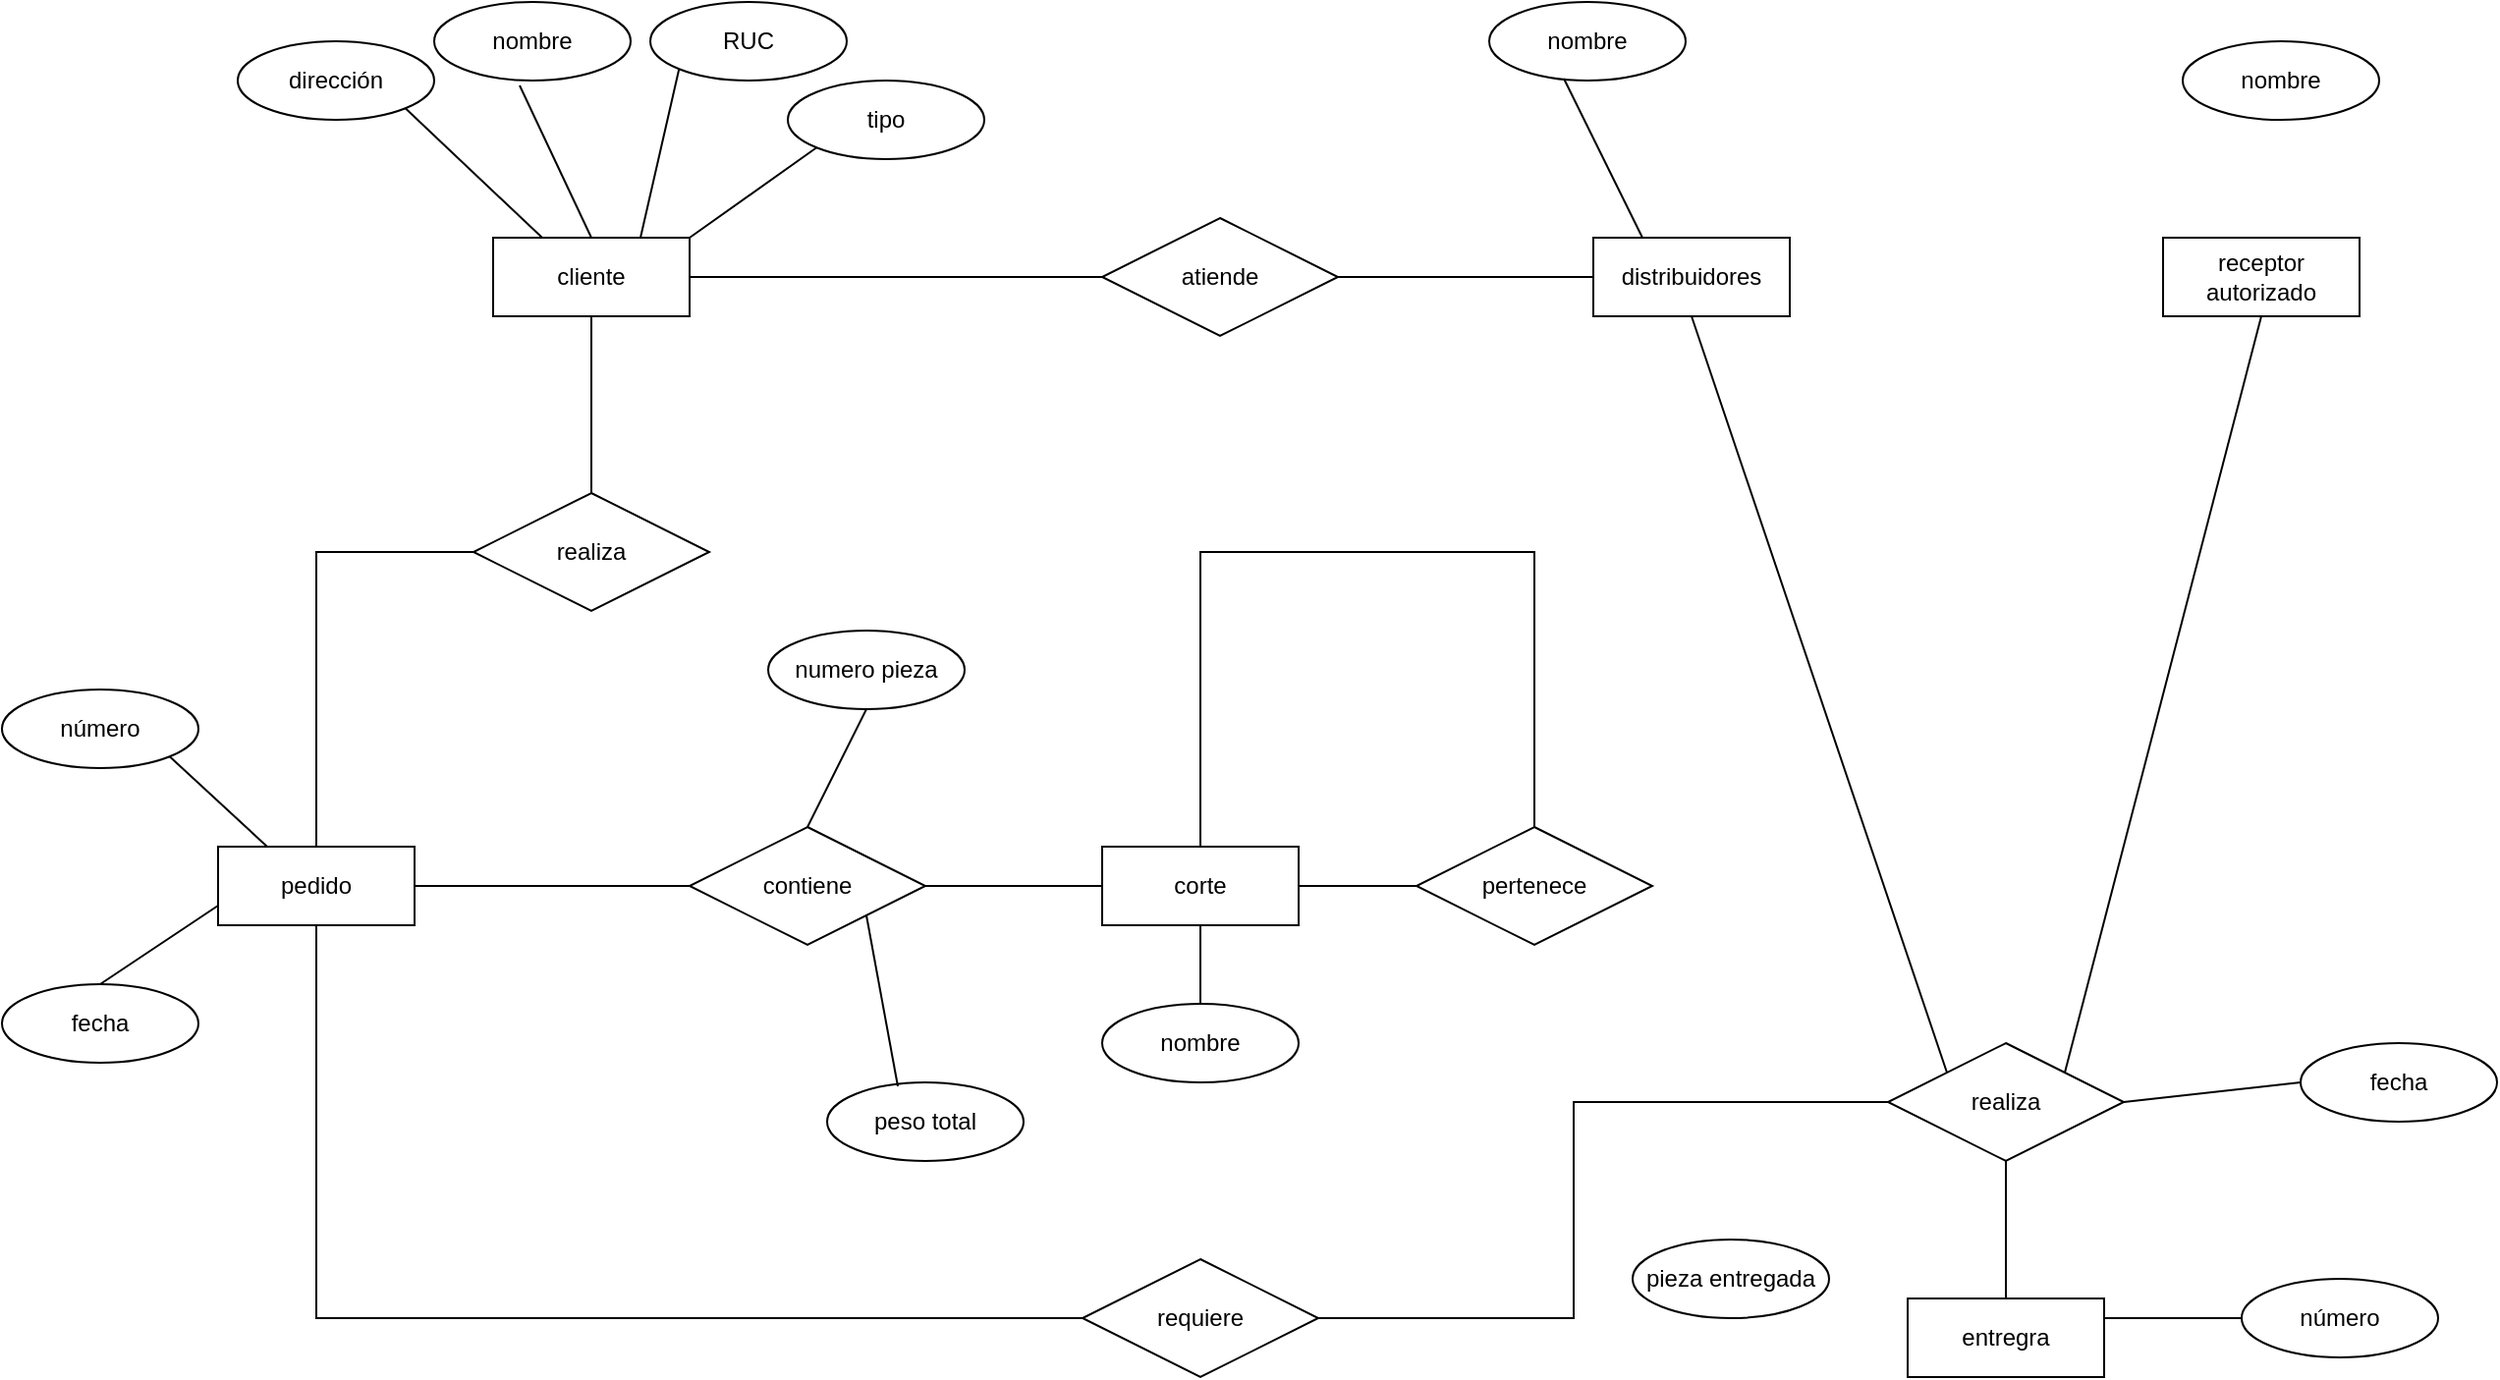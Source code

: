 <mxfile version="26.0.14">
  <diagram name="Página-1" id="L3eEyD7okw7usRemTyvi">
    <mxGraphModel dx="2410" dy="1034" grid="1" gridSize="10" guides="1" tooltips="1" connect="1" arrows="1" fold="1" page="1" pageScale="1" pageWidth="1654" pageHeight="1169" math="0" shadow="0">
      <root>
        <mxCell id="0" />
        <mxCell id="1" parent="0" />
        <mxCell id="PkF4_S0_voqU8PSSqdFw-2" value="cliente" style="whiteSpace=wrap;html=1;align=center;" vertex="1" parent="1">
          <mxGeometry x="220" y="370" width="100" height="40" as="geometry" />
        </mxCell>
        <mxCell id="PkF4_S0_voqU8PSSqdFw-3" value="nombre" style="ellipse;whiteSpace=wrap;html=1;align=center;" vertex="1" parent="1">
          <mxGeometry x="190" y="250" width="100" height="40" as="geometry" />
        </mxCell>
        <mxCell id="PkF4_S0_voqU8PSSqdFw-4" value="dirección" style="ellipse;whiteSpace=wrap;html=1;align=center;" vertex="1" parent="1">
          <mxGeometry x="90" y="270" width="100" height="40" as="geometry" />
        </mxCell>
        <mxCell id="PkF4_S0_voqU8PSSqdFw-5" value="RUC" style="ellipse;whiteSpace=wrap;html=1;align=center;" vertex="1" parent="1">
          <mxGeometry x="300" y="250" width="100" height="40" as="geometry" />
        </mxCell>
        <mxCell id="PkF4_S0_voqU8PSSqdFw-6" value="" style="endArrow=none;html=1;rounded=0;exitX=1;exitY=1;exitDx=0;exitDy=0;entryX=0.25;entryY=0;entryDx=0;entryDy=0;" edge="1" parent="1" source="PkF4_S0_voqU8PSSqdFw-4" target="PkF4_S0_voqU8PSSqdFw-2">
          <mxGeometry relative="1" as="geometry">
            <mxPoint x="190" y="390" as="sourcePoint" />
            <mxPoint x="350" y="390" as="targetPoint" />
          </mxGeometry>
        </mxCell>
        <mxCell id="PkF4_S0_voqU8PSSqdFw-7" value="" style="endArrow=none;html=1;rounded=0;exitX=0.435;exitY=1.063;exitDx=0;exitDy=0;exitPerimeter=0;entryX=0.5;entryY=0;entryDx=0;entryDy=0;" edge="1" parent="1" source="PkF4_S0_voqU8PSSqdFw-3" target="PkF4_S0_voqU8PSSqdFw-2">
          <mxGeometry relative="1" as="geometry">
            <mxPoint x="190" y="390" as="sourcePoint" />
            <mxPoint x="350" y="390" as="targetPoint" />
          </mxGeometry>
        </mxCell>
        <mxCell id="PkF4_S0_voqU8PSSqdFw-8" value="" style="endArrow=none;html=1;rounded=0;entryX=0;entryY=1;entryDx=0;entryDy=0;exitX=0.75;exitY=0;exitDx=0;exitDy=0;" edge="1" parent="1" source="PkF4_S0_voqU8PSSqdFw-2" target="PkF4_S0_voqU8PSSqdFw-5">
          <mxGeometry relative="1" as="geometry">
            <mxPoint x="190" y="390" as="sourcePoint" />
            <mxPoint x="350" y="390" as="targetPoint" />
          </mxGeometry>
        </mxCell>
        <mxCell id="PkF4_S0_voqU8PSSqdFw-9" value="tipo" style="ellipse;whiteSpace=wrap;html=1;align=center;" vertex="1" parent="1">
          <mxGeometry x="370" y="290" width="100" height="40" as="geometry" />
        </mxCell>
        <mxCell id="PkF4_S0_voqU8PSSqdFw-10" value="" style="endArrow=none;html=1;rounded=0;exitX=0;exitY=1;exitDx=0;exitDy=0;entryX=1;entryY=0;entryDx=0;entryDy=0;" edge="1" parent="1" source="PkF4_S0_voqU8PSSqdFw-9" target="PkF4_S0_voqU8PSSqdFw-2">
          <mxGeometry relative="1" as="geometry">
            <mxPoint x="190" y="390" as="sourcePoint" />
            <mxPoint x="350" y="390" as="targetPoint" />
          </mxGeometry>
        </mxCell>
        <mxCell id="PkF4_S0_voqU8PSSqdFw-11" value="pedido" style="whiteSpace=wrap;html=1;align=center;" vertex="1" parent="1">
          <mxGeometry x="80" y="680" width="100" height="40" as="geometry" />
        </mxCell>
        <mxCell id="PkF4_S0_voqU8PSSqdFw-12" value="número" style="ellipse;whiteSpace=wrap;html=1;align=center;" vertex="1" parent="1">
          <mxGeometry x="-30" y="600" width="100" height="40" as="geometry" />
        </mxCell>
        <mxCell id="PkF4_S0_voqU8PSSqdFw-13" value="fecha" style="ellipse;whiteSpace=wrap;html=1;align=center;" vertex="1" parent="1">
          <mxGeometry x="-30" y="750" width="100" height="40" as="geometry" />
        </mxCell>
        <mxCell id="PkF4_S0_voqU8PSSqdFw-14" value="" style="endArrow=none;html=1;rounded=0;exitX=1;exitY=1;exitDx=0;exitDy=0;entryX=0.25;entryY=0;entryDx=0;entryDy=0;" edge="1" parent="1" source="PkF4_S0_voqU8PSSqdFw-12" target="PkF4_S0_voqU8PSSqdFw-11">
          <mxGeometry relative="1" as="geometry">
            <mxPoint x="60" y="500" as="sourcePoint" />
            <mxPoint x="220" y="500" as="targetPoint" />
          </mxGeometry>
        </mxCell>
        <mxCell id="PkF4_S0_voqU8PSSqdFw-15" value="" style="endArrow=none;html=1;rounded=0;exitX=0;exitY=0.75;exitDx=0;exitDy=0;entryX=0.5;entryY=0;entryDx=0;entryDy=0;" edge="1" parent="1" source="PkF4_S0_voqU8PSSqdFw-11" target="PkF4_S0_voqU8PSSqdFw-13">
          <mxGeometry relative="1" as="geometry">
            <mxPoint x="60" y="500" as="sourcePoint" />
            <mxPoint x="220" y="500" as="targetPoint" />
          </mxGeometry>
        </mxCell>
        <mxCell id="PkF4_S0_voqU8PSSqdFw-16" value="corte" style="whiteSpace=wrap;html=1;align=center;" vertex="1" parent="1">
          <mxGeometry x="530" y="680" width="100" height="40" as="geometry" />
        </mxCell>
        <mxCell id="PkF4_S0_voqU8PSSqdFw-17" value="pertenece" style="shape=rhombus;perimeter=rhombusPerimeter;whiteSpace=wrap;html=1;align=center;" vertex="1" parent="1">
          <mxGeometry x="690" y="670" width="120" height="60" as="geometry" />
        </mxCell>
        <mxCell id="PkF4_S0_voqU8PSSqdFw-20" value="" style="endArrow=none;html=1;rounded=0;entryX=0;entryY=0.5;entryDx=0;entryDy=0;exitX=1;exitY=0.5;exitDx=0;exitDy=0;" edge="1" parent="1" source="PkF4_S0_voqU8PSSqdFw-16" target="PkF4_S0_voqU8PSSqdFw-17">
          <mxGeometry relative="1" as="geometry">
            <mxPoint x="230" y="550" as="sourcePoint" />
            <mxPoint x="390" y="550" as="targetPoint" />
          </mxGeometry>
        </mxCell>
        <mxCell id="PkF4_S0_voqU8PSSqdFw-21" value="" style="endArrow=none;html=1;rounded=0;entryX=0.5;entryY=0;entryDx=0;entryDy=0;exitX=0.5;exitY=0;exitDx=0;exitDy=0;" edge="1" parent="1" source="PkF4_S0_voqU8PSSqdFw-16" target="PkF4_S0_voqU8PSSqdFw-17">
          <mxGeometry relative="1" as="geometry">
            <mxPoint x="230" y="550" as="sourcePoint" />
            <mxPoint x="390" y="550" as="targetPoint" />
            <Array as="points">
              <mxPoint x="580" y="530" />
              <mxPoint x="750" y="530" />
            </Array>
          </mxGeometry>
        </mxCell>
        <mxCell id="PkF4_S0_voqU8PSSqdFw-22" value="nombre" style="ellipse;whiteSpace=wrap;html=1;align=center;" vertex="1" parent="1">
          <mxGeometry x="530" y="760" width="100" height="40" as="geometry" />
        </mxCell>
        <mxCell id="PkF4_S0_voqU8PSSqdFw-23" value="" style="endArrow=none;html=1;rounded=0;exitX=0.5;exitY=1;exitDx=0;exitDy=0;" edge="1" parent="1" source="PkF4_S0_voqU8PSSqdFw-16" target="PkF4_S0_voqU8PSSqdFw-22">
          <mxGeometry relative="1" as="geometry">
            <mxPoint x="550" y="640" as="sourcePoint" />
            <mxPoint x="710" y="640" as="targetPoint" />
          </mxGeometry>
        </mxCell>
        <mxCell id="PkF4_S0_voqU8PSSqdFw-24" value="distribuidores" style="whiteSpace=wrap;html=1;align=center;" vertex="1" parent="1">
          <mxGeometry x="780" y="370" width="100" height="40" as="geometry" />
        </mxCell>
        <mxCell id="PkF4_S0_voqU8PSSqdFw-25" value="nombre" style="ellipse;whiteSpace=wrap;html=1;align=center;" vertex="1" parent="1">
          <mxGeometry x="727" y="250" width="100" height="40" as="geometry" />
        </mxCell>
        <mxCell id="PkF4_S0_voqU8PSSqdFw-28" value="" style="endArrow=none;html=1;rounded=0;entryX=0.25;entryY=0;entryDx=0;entryDy=0;exitX=0.38;exitY=0.975;exitDx=0;exitDy=0;exitPerimeter=0;" edge="1" parent="1" source="PkF4_S0_voqU8PSSqdFw-25" target="PkF4_S0_voqU8PSSqdFw-24">
          <mxGeometry relative="1" as="geometry">
            <mxPoint x="750" y="394.14" as="sourcePoint" />
            <mxPoint x="910" y="394.14" as="targetPoint" />
          </mxGeometry>
        </mxCell>
        <mxCell id="PkF4_S0_voqU8PSSqdFw-30" value="entregra" style="whiteSpace=wrap;html=1;align=center;" vertex="1" parent="1">
          <mxGeometry x="940" y="910" width="100" height="40" as="geometry" />
        </mxCell>
        <mxCell id="PkF4_S0_voqU8PSSqdFw-31" value="número" style="ellipse;whiteSpace=wrap;html=1;align=center;" vertex="1" parent="1">
          <mxGeometry x="1110" y="900" width="100" height="40" as="geometry" />
        </mxCell>
        <mxCell id="PkF4_S0_voqU8PSSqdFw-33" value="" style="endArrow=none;html=1;rounded=0;entryX=0;entryY=0.5;entryDx=0;entryDy=0;exitX=1;exitY=0.25;exitDx=0;exitDy=0;" edge="1" parent="1" source="PkF4_S0_voqU8PSSqdFw-30" target="PkF4_S0_voqU8PSSqdFw-31">
          <mxGeometry relative="1" as="geometry">
            <mxPoint x="1050" y="680" as="sourcePoint" />
            <mxPoint x="1055" y="610" as="targetPoint" />
          </mxGeometry>
        </mxCell>
        <mxCell id="PkF4_S0_voqU8PSSqdFw-34" value="receptor autorizado" style="whiteSpace=wrap;html=1;align=center;" vertex="1" parent="1">
          <mxGeometry x="1070" y="370" width="100" height="40" as="geometry" />
        </mxCell>
        <mxCell id="PkF4_S0_voqU8PSSqdFw-35" value="nombre" style="ellipse;whiteSpace=wrap;html=1;align=center;" vertex="1" parent="1">
          <mxGeometry x="1080" y="270" width="100" height="40" as="geometry" />
        </mxCell>
        <mxCell id="PkF4_S0_voqU8PSSqdFw-49" value="realiza" style="shape=rhombus;perimeter=rhombusPerimeter;whiteSpace=wrap;html=1;align=center;" vertex="1" parent="1">
          <mxGeometry x="210" y="500" width="120" height="60" as="geometry" />
        </mxCell>
        <mxCell id="PkF4_S0_voqU8PSSqdFw-50" value="" style="endArrow=none;html=1;rounded=0;entryX=0.5;entryY=1;entryDx=0;entryDy=0;" edge="1" parent="1" source="PkF4_S0_voqU8PSSqdFw-49" target="PkF4_S0_voqU8PSSqdFw-2">
          <mxGeometry relative="1" as="geometry">
            <mxPoint x="340" y="630" as="sourcePoint" />
            <mxPoint x="500" y="630" as="targetPoint" />
          </mxGeometry>
        </mxCell>
        <mxCell id="PkF4_S0_voqU8PSSqdFw-51" value="" style="endArrow=none;html=1;rounded=0;entryX=0;entryY=0.5;entryDx=0;entryDy=0;exitX=0.5;exitY=0;exitDx=0;exitDy=0;" edge="1" parent="1" source="PkF4_S0_voqU8PSSqdFw-11" target="PkF4_S0_voqU8PSSqdFw-49">
          <mxGeometry relative="1" as="geometry">
            <mxPoint x="340" y="630" as="sourcePoint" />
            <mxPoint x="500" y="630" as="targetPoint" />
            <Array as="points">
              <mxPoint x="130" y="530" />
            </Array>
          </mxGeometry>
        </mxCell>
        <mxCell id="PkF4_S0_voqU8PSSqdFw-53" value="contiene" style="shape=rhombus;perimeter=rhombusPerimeter;whiteSpace=wrap;html=1;align=center;" vertex="1" parent="1">
          <mxGeometry x="320" y="670" width="120" height="60" as="geometry" />
        </mxCell>
        <mxCell id="PkF4_S0_voqU8PSSqdFw-54" value="" style="endArrow=none;html=1;rounded=0;exitX=1;exitY=0.5;exitDx=0;exitDy=0;entryX=0;entryY=0.5;entryDx=0;entryDy=0;" edge="1" parent="1" source="PkF4_S0_voqU8PSSqdFw-11" target="PkF4_S0_voqU8PSSqdFw-53">
          <mxGeometry relative="1" as="geometry">
            <mxPoint x="350" y="690" as="sourcePoint" />
            <mxPoint x="510" y="690" as="targetPoint" />
          </mxGeometry>
        </mxCell>
        <mxCell id="PkF4_S0_voqU8PSSqdFw-55" value="" style="endArrow=none;html=1;rounded=0;entryX=0;entryY=0.5;entryDx=0;entryDy=0;" edge="1" parent="1" target="PkF4_S0_voqU8PSSqdFw-16">
          <mxGeometry relative="1" as="geometry">
            <mxPoint x="440" y="700" as="sourcePoint" />
            <mxPoint x="330" y="710" as="targetPoint" />
          </mxGeometry>
        </mxCell>
        <mxCell id="PkF4_S0_voqU8PSSqdFw-56" value="atiende" style="shape=rhombus;perimeter=rhombusPerimeter;whiteSpace=wrap;html=1;align=center;" vertex="1" parent="1">
          <mxGeometry x="530" y="360" width="120" height="60" as="geometry" />
        </mxCell>
        <mxCell id="PkF4_S0_voqU8PSSqdFw-57" value="" style="endArrow=none;html=1;rounded=0;entryX=0;entryY=0.5;entryDx=0;entryDy=0;exitX=1;exitY=0.5;exitDx=0;exitDy=0;" edge="1" parent="1" source="PkF4_S0_voqU8PSSqdFw-2" target="PkF4_S0_voqU8PSSqdFw-56">
          <mxGeometry relative="1" as="geometry">
            <mxPoint x="500" y="640" as="sourcePoint" />
            <mxPoint x="660" y="640" as="targetPoint" />
          </mxGeometry>
        </mxCell>
        <mxCell id="PkF4_S0_voqU8PSSqdFw-58" value="" style="endArrow=none;html=1;rounded=0;entryX=0;entryY=0.5;entryDx=0;entryDy=0;exitX=1;exitY=0.5;exitDx=0;exitDy=0;" edge="1" parent="1" source="PkF4_S0_voqU8PSSqdFw-56" target="PkF4_S0_voqU8PSSqdFw-24">
          <mxGeometry relative="1" as="geometry">
            <mxPoint x="330" y="400" as="sourcePoint" />
            <mxPoint x="540" y="400" as="targetPoint" />
          </mxGeometry>
        </mxCell>
        <mxCell id="PkF4_S0_voqU8PSSqdFw-59" value="realiza" style="shape=rhombus;perimeter=rhombusPerimeter;whiteSpace=wrap;html=1;align=center;" vertex="1" parent="1">
          <mxGeometry x="930" y="780" width="120" height="60" as="geometry" />
        </mxCell>
        <mxCell id="PkF4_S0_voqU8PSSqdFw-60" value="" style="endArrow=none;html=1;rounded=0;exitX=0.5;exitY=1;exitDx=0;exitDy=0;entryX=0;entryY=0;entryDx=0;entryDy=0;" edge="1" parent="1" source="PkF4_S0_voqU8PSSqdFw-24" target="PkF4_S0_voqU8PSSqdFw-59">
          <mxGeometry relative="1" as="geometry">
            <mxPoint x="1030" y="700" as="sourcePoint" />
            <mxPoint x="1190" y="700" as="targetPoint" />
          </mxGeometry>
        </mxCell>
        <mxCell id="PkF4_S0_voqU8PSSqdFw-61" value="" style="endArrow=none;html=1;rounded=0;entryX=1;entryY=0;entryDx=0;entryDy=0;exitX=0.5;exitY=1;exitDx=0;exitDy=0;" edge="1" parent="1" source="PkF4_S0_voqU8PSSqdFw-34" target="PkF4_S0_voqU8PSSqdFw-59">
          <mxGeometry relative="1" as="geometry">
            <mxPoint x="1030" y="700" as="sourcePoint" />
            <mxPoint x="1190" y="700" as="targetPoint" />
          </mxGeometry>
        </mxCell>
        <mxCell id="PkF4_S0_voqU8PSSqdFw-62" value="" style="endArrow=none;html=1;rounded=0;exitX=0.5;exitY=1;exitDx=0;exitDy=0;entryX=0.5;entryY=0;entryDx=0;entryDy=0;" edge="1" parent="1" source="PkF4_S0_voqU8PSSqdFw-59" target="PkF4_S0_voqU8PSSqdFw-30">
          <mxGeometry relative="1" as="geometry">
            <mxPoint x="1030" y="1020" as="sourcePoint" />
            <mxPoint x="1190" y="1020" as="targetPoint" />
          </mxGeometry>
        </mxCell>
        <mxCell id="PkF4_S0_voqU8PSSqdFw-63" value="requiere" style="shape=rhombus;perimeter=rhombusPerimeter;whiteSpace=wrap;html=1;align=center;" vertex="1" parent="1">
          <mxGeometry x="520" y="890" width="120" height="60" as="geometry" />
        </mxCell>
        <mxCell id="PkF4_S0_voqU8PSSqdFw-64" value="" style="endArrow=none;html=1;rounded=0;entryX=0;entryY=0.5;entryDx=0;entryDy=0;exitX=1;exitY=0.5;exitDx=0;exitDy=0;" edge="1" parent="1" source="PkF4_S0_voqU8PSSqdFw-63" target="PkF4_S0_voqU8PSSqdFw-59">
          <mxGeometry relative="1" as="geometry">
            <mxPoint x="470" y="820" as="sourcePoint" />
            <mxPoint x="630" y="820" as="targetPoint" />
            <Array as="points">
              <mxPoint x="770" y="920" />
              <mxPoint x="770" y="810" />
            </Array>
          </mxGeometry>
        </mxCell>
        <mxCell id="PkF4_S0_voqU8PSSqdFw-65" value="" style="endArrow=none;html=1;rounded=0;exitX=0.5;exitY=1;exitDx=0;exitDy=0;entryX=0;entryY=0.5;entryDx=0;entryDy=0;" edge="1" parent="1" source="PkF4_S0_voqU8PSSqdFw-11" target="PkF4_S0_voqU8PSSqdFw-63">
          <mxGeometry relative="1" as="geometry">
            <mxPoint x="240" y="820" as="sourcePoint" />
            <mxPoint x="400" y="820" as="targetPoint" />
            <Array as="points">
              <mxPoint x="130" y="920" />
            </Array>
          </mxGeometry>
        </mxCell>
        <mxCell id="PkF4_S0_voqU8PSSqdFw-66" value="numero pieza" style="ellipse;whiteSpace=wrap;html=1;align=center;" vertex="1" parent="1">
          <mxGeometry x="360" y="570" width="100" height="40" as="geometry" />
        </mxCell>
        <mxCell id="PkF4_S0_voqU8PSSqdFw-67" value="" style="endArrow=none;html=1;rounded=0;entryX=0.5;entryY=1;entryDx=0;entryDy=0;exitX=0.5;exitY=0;exitDx=0;exitDy=0;" edge="1" parent="1" source="PkF4_S0_voqU8PSSqdFw-53" target="PkF4_S0_voqU8PSSqdFw-66">
          <mxGeometry relative="1" as="geometry">
            <mxPoint x="410" y="700" as="sourcePoint" />
            <mxPoint x="570" y="700" as="targetPoint" />
          </mxGeometry>
        </mxCell>
        <mxCell id="PkF4_S0_voqU8PSSqdFw-68" value="peso total" style="ellipse;whiteSpace=wrap;html=1;align=center;" vertex="1" parent="1">
          <mxGeometry x="390" y="800" width="100" height="40" as="geometry" />
        </mxCell>
        <mxCell id="PkF4_S0_voqU8PSSqdFw-69" value="" style="endArrow=none;html=1;rounded=0;exitX=1;exitY=1;exitDx=0;exitDy=0;entryX=0.36;entryY=0.05;entryDx=0;entryDy=0;entryPerimeter=0;" edge="1" parent="1" source="PkF4_S0_voqU8PSSqdFw-53" target="PkF4_S0_voqU8PSSqdFw-68">
          <mxGeometry relative="1" as="geometry">
            <mxPoint x="410" y="700" as="sourcePoint" />
            <mxPoint x="570" y="700" as="targetPoint" />
          </mxGeometry>
        </mxCell>
        <mxCell id="PkF4_S0_voqU8PSSqdFw-70" value="fecha" style="ellipse;whiteSpace=wrap;html=1;align=center;" vertex="1" parent="1">
          <mxGeometry x="1140" y="780" width="100" height="40" as="geometry" />
        </mxCell>
        <mxCell id="PkF4_S0_voqU8PSSqdFw-71" value="" style="endArrow=none;html=1;rounded=0;entryX=0;entryY=0.5;entryDx=0;entryDy=0;exitX=1;exitY=0.5;exitDx=0;exitDy=0;" edge="1" parent="1" source="PkF4_S0_voqU8PSSqdFw-59" target="PkF4_S0_voqU8PSSqdFw-70">
          <mxGeometry relative="1" as="geometry">
            <mxPoint x="910" y="700" as="sourcePoint" />
            <mxPoint x="1070" y="700" as="targetPoint" />
          </mxGeometry>
        </mxCell>
        <mxCell id="PkF4_S0_voqU8PSSqdFw-72" value="pieza entregada" style="ellipse;whiteSpace=wrap;html=1;align=center;" vertex="1" parent="1">
          <mxGeometry x="800" y="880" width="100" height="40" as="geometry" />
        </mxCell>
      </root>
    </mxGraphModel>
  </diagram>
</mxfile>
